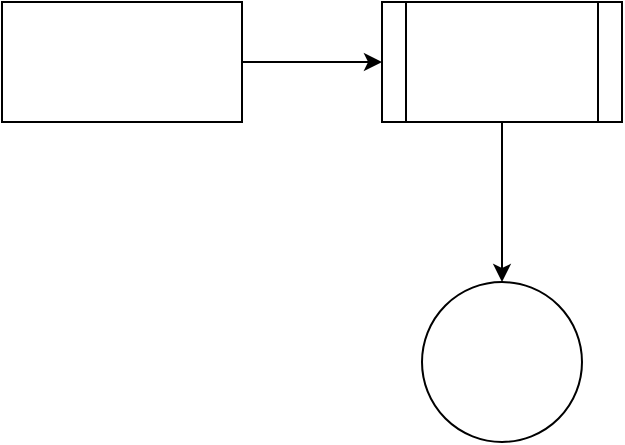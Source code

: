 <mxfile version="14.6.10" type="github">
  <diagram id="X3gVBPT6kWWmNsptNm8N" name="Page-1">
    <mxGraphModel dx="946" dy="614" grid="1" gridSize="10" guides="1" tooltips="1" connect="1" arrows="1" fold="1" page="1" pageScale="1" pageWidth="827" pageHeight="1169" math="0" shadow="0">
      <root>
        <mxCell id="0" />
        <mxCell id="1" parent="0" />
        <mxCell id="dFBWo9OOjhGcYmHC4FLc-3" style="edgeStyle=orthogonalEdgeStyle;rounded=0;orthogonalLoop=1;jettySize=auto;html=1;exitX=1;exitY=0.5;exitDx=0;exitDy=0;entryX=0;entryY=0.5;entryDx=0;entryDy=0;" edge="1" parent="1" source="dFBWo9OOjhGcYmHC4FLc-1" target="dFBWo9OOjhGcYmHC4FLc-2">
          <mxGeometry relative="1" as="geometry" />
        </mxCell>
        <mxCell id="dFBWo9OOjhGcYmHC4FLc-1" value="" style="rounded=0;whiteSpace=wrap;html=1;" vertex="1" parent="1">
          <mxGeometry x="260" y="120" width="120" height="60" as="geometry" />
        </mxCell>
        <mxCell id="dFBWo9OOjhGcYmHC4FLc-5" style="edgeStyle=orthogonalEdgeStyle;rounded=0;orthogonalLoop=1;jettySize=auto;html=1;exitX=0.5;exitY=1;exitDx=0;exitDy=0;" edge="1" parent="1" source="dFBWo9OOjhGcYmHC4FLc-2" target="dFBWo9OOjhGcYmHC4FLc-4">
          <mxGeometry relative="1" as="geometry" />
        </mxCell>
        <mxCell id="dFBWo9OOjhGcYmHC4FLc-2" value="" style="shape=process;whiteSpace=wrap;html=1;backgroundOutline=1;" vertex="1" parent="1">
          <mxGeometry x="450" y="120" width="120" height="60" as="geometry" />
        </mxCell>
        <mxCell id="dFBWo9OOjhGcYmHC4FLc-4" value="" style="ellipse;whiteSpace=wrap;html=1;aspect=fixed;" vertex="1" parent="1">
          <mxGeometry x="470" y="260" width="80" height="80" as="geometry" />
        </mxCell>
      </root>
    </mxGraphModel>
  </diagram>
</mxfile>
